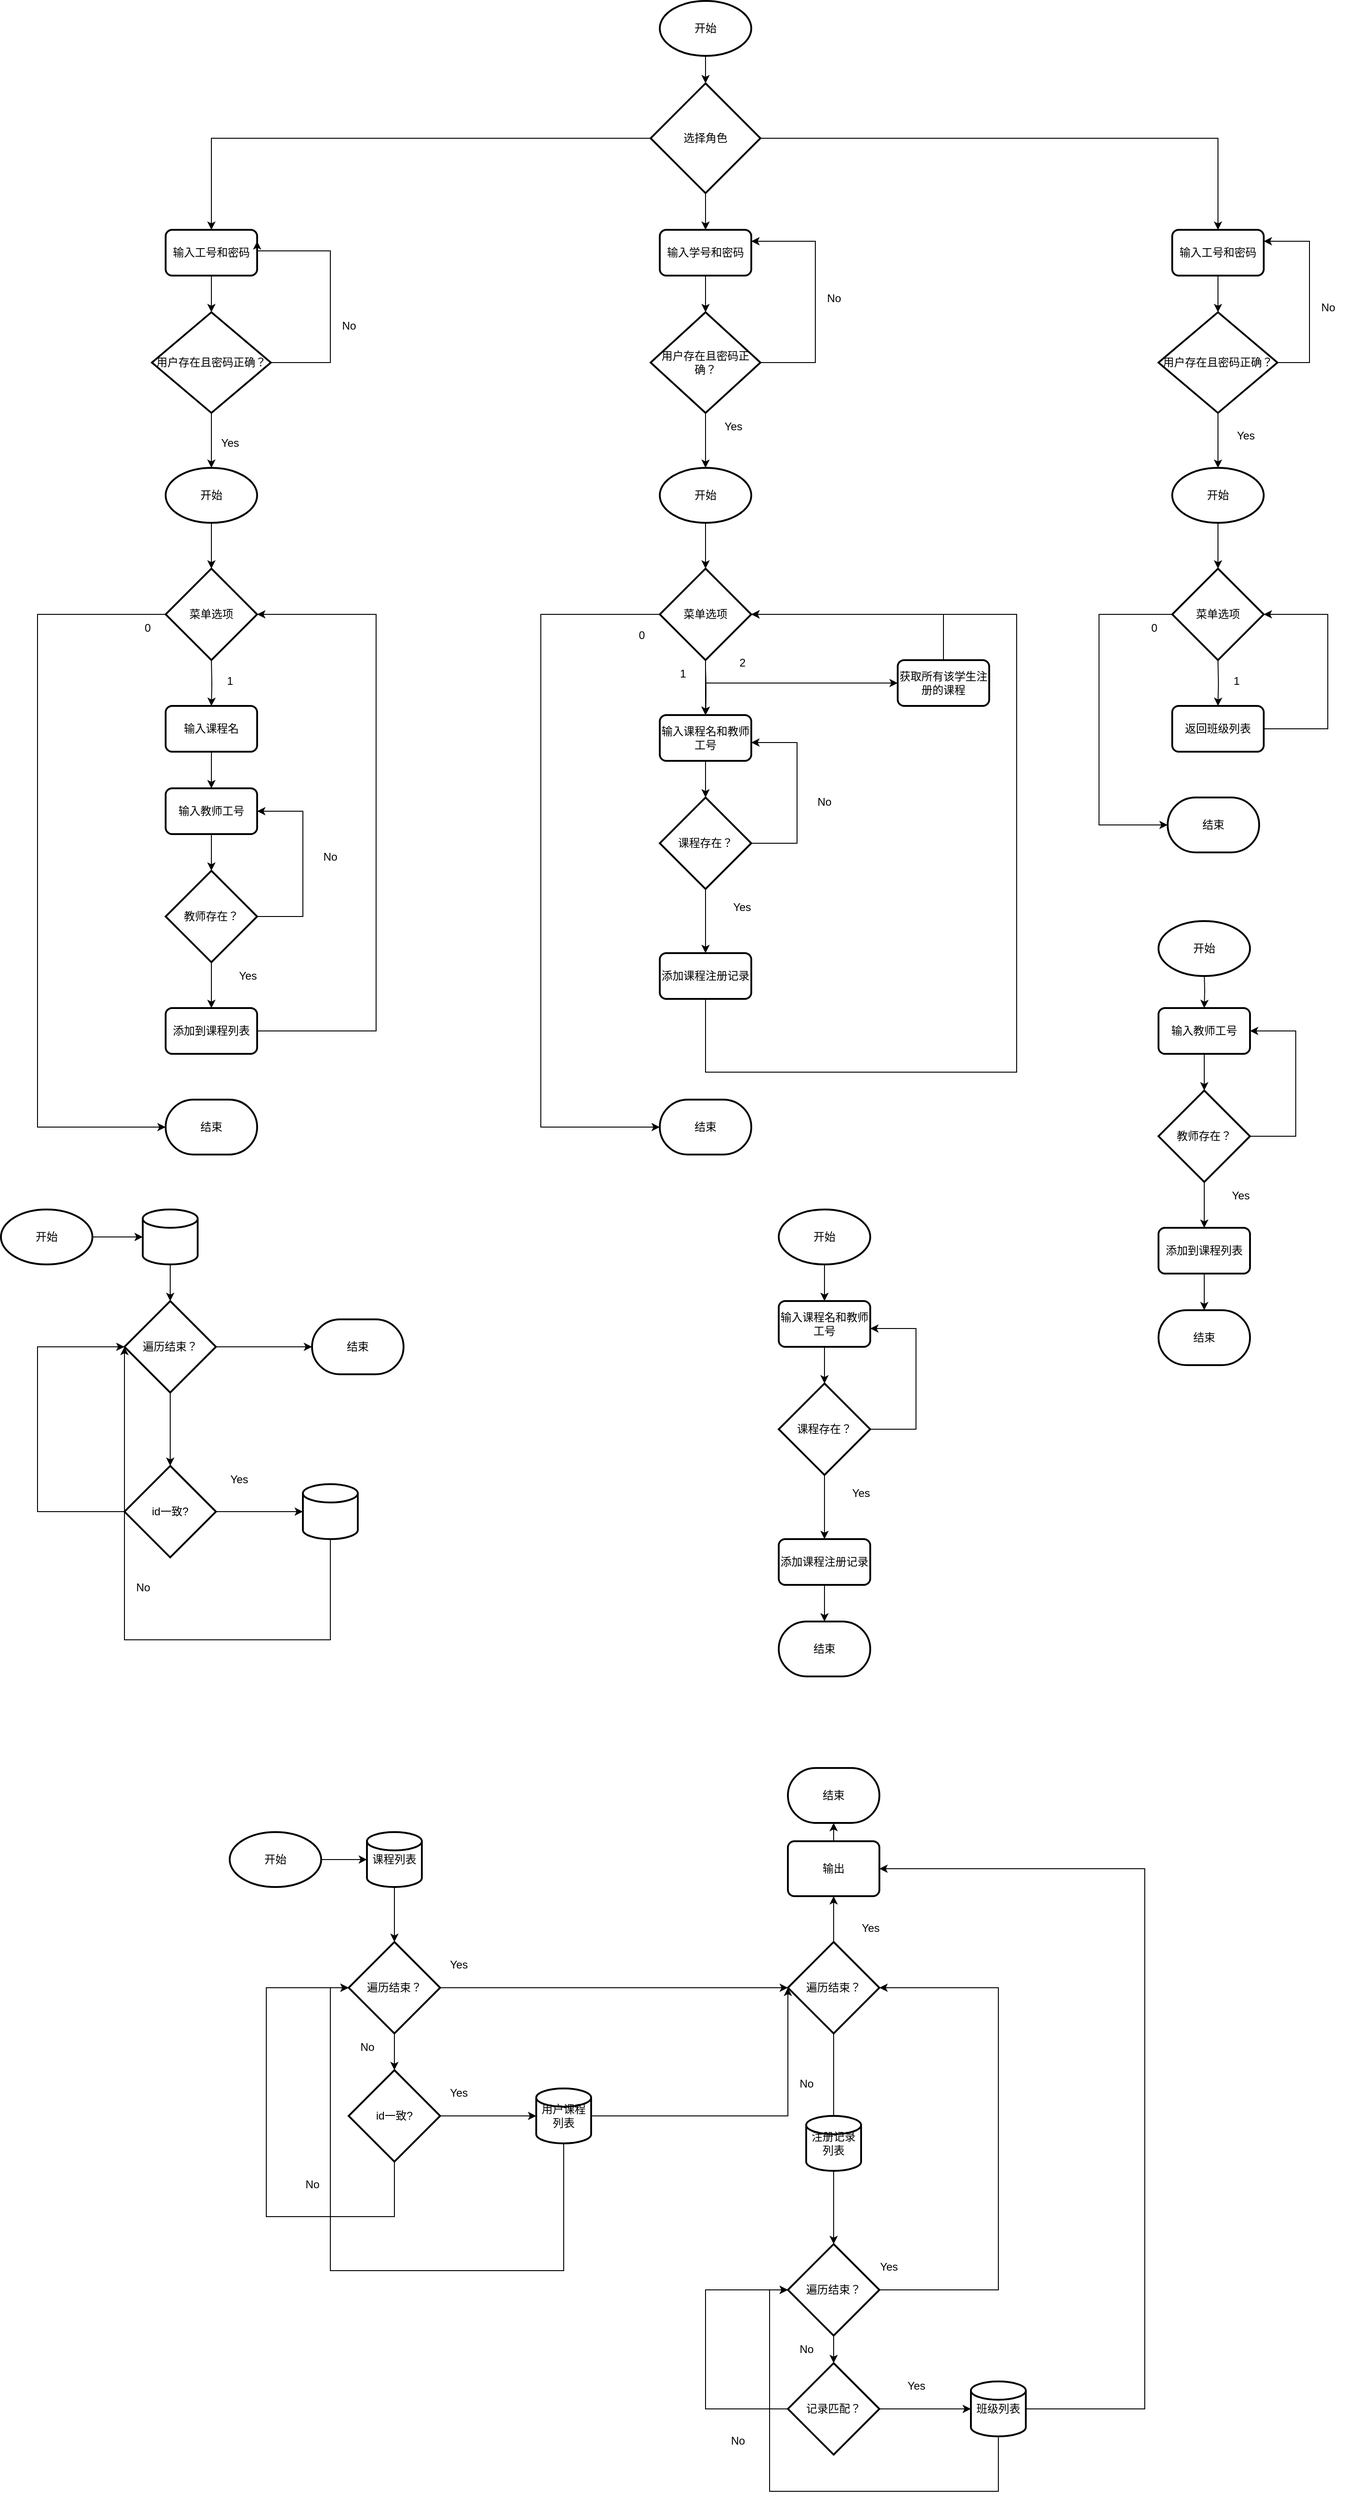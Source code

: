 <mxfile version="24.7.17">
  <diagram name="第 1 页" id="Gg-AVodTyUfd8uiYMPnj">
    <mxGraphModel dx="1843" dy="2487" grid="1" gridSize="10" guides="1" tooltips="1" connect="1" arrows="1" fold="1" page="1" pageScale="1" pageWidth="900" pageHeight="1600" math="0" shadow="0">
      <root>
        <mxCell id="0" />
        <mxCell id="1" parent="0" />
        <mxCell id="ctGU4KIR7K0SBVt-7xmt-13" style="edgeStyle=orthogonalEdgeStyle;rounded=0;orthogonalLoop=1;jettySize=auto;html=1;entryX=0.5;entryY=0;entryDx=0;entryDy=0;" edge="1" parent="1" target="ctGU4KIR7K0SBVt-7xmt-12">
          <mxGeometry relative="1" as="geometry">
            <mxPoint x="440" y="420" as="sourcePoint" />
          </mxGeometry>
        </mxCell>
        <mxCell id="ctGU4KIR7K0SBVt-7xmt-5" style="edgeStyle=orthogonalEdgeStyle;rounded=0;orthogonalLoop=1;jettySize=auto;html=1;" edge="1" parent="1" source="ctGU4KIR7K0SBVt-7xmt-2" target="ctGU4KIR7K0SBVt-7xmt-3">
          <mxGeometry relative="1" as="geometry" />
        </mxCell>
        <mxCell id="ctGU4KIR7K0SBVt-7xmt-2" value="输入教师工号" style="rounded=1;whiteSpace=wrap;html=1;absoluteArcSize=1;arcSize=14;strokeWidth=2;" vertex="1" parent="1">
          <mxGeometry x="390" y="560" width="100" height="50" as="geometry" />
        </mxCell>
        <mxCell id="ctGU4KIR7K0SBVt-7xmt-6" style="edgeStyle=orthogonalEdgeStyle;rounded=0;orthogonalLoop=1;jettySize=auto;html=1;entryX=1;entryY=0.5;entryDx=0;entryDy=0;exitX=1;exitY=0.5;exitDx=0;exitDy=0;exitPerimeter=0;" edge="1" parent="1" source="ctGU4KIR7K0SBVt-7xmt-3" target="ctGU4KIR7K0SBVt-7xmt-2">
          <mxGeometry relative="1" as="geometry">
            <Array as="points">
              <mxPoint x="540" y="700" />
              <mxPoint x="540" y="585" />
            </Array>
          </mxGeometry>
        </mxCell>
        <mxCell id="ctGU4KIR7K0SBVt-7xmt-7" style="edgeStyle=orthogonalEdgeStyle;rounded=0;orthogonalLoop=1;jettySize=auto;html=1;entryX=0.5;entryY=0;entryDx=0;entryDy=0;" edge="1" parent="1" source="ctGU4KIR7K0SBVt-7xmt-3" target="ctGU4KIR7K0SBVt-7xmt-8">
          <mxGeometry relative="1" as="geometry">
            <mxPoint x="440" y="830" as="targetPoint" />
          </mxGeometry>
        </mxCell>
        <mxCell id="ctGU4KIR7K0SBVt-7xmt-3" value="教师存在？" style="strokeWidth=2;html=1;shape=mxgraph.flowchart.decision;whiteSpace=wrap;" vertex="1" parent="1">
          <mxGeometry x="390" y="650" width="100" height="100" as="geometry" />
        </mxCell>
        <mxCell id="ctGU4KIR7K0SBVt-7xmt-8" value="添加到课程列表" style="rounded=1;whiteSpace=wrap;html=1;absoluteArcSize=1;arcSize=14;strokeWidth=2;" vertex="1" parent="1">
          <mxGeometry x="390" y="800" width="100" height="50" as="geometry" />
        </mxCell>
        <mxCell id="ctGU4KIR7K0SBVt-7xmt-9" value="结束" style="strokeWidth=2;html=1;shape=mxgraph.flowchart.terminator;whiteSpace=wrap;" vertex="1" parent="1">
          <mxGeometry x="390" y="900" width="100" height="60" as="geometry" />
        </mxCell>
        <mxCell id="ctGU4KIR7K0SBVt-7xmt-11" value="Yes" style="text;html=1;align=center;verticalAlign=middle;whiteSpace=wrap;rounded=0;" vertex="1" parent="1">
          <mxGeometry x="450" y="750" width="60" height="30" as="geometry" />
        </mxCell>
        <mxCell id="ctGU4KIR7K0SBVt-7xmt-14" style="edgeStyle=orthogonalEdgeStyle;rounded=0;orthogonalLoop=1;jettySize=auto;html=1;" edge="1" parent="1" source="ctGU4KIR7K0SBVt-7xmt-12" target="ctGU4KIR7K0SBVt-7xmt-2">
          <mxGeometry relative="1" as="geometry" />
        </mxCell>
        <mxCell id="ctGU4KIR7K0SBVt-7xmt-12" value="输入课程名" style="rounded=1;whiteSpace=wrap;html=1;absoluteArcSize=1;arcSize=14;strokeWidth=2;" vertex="1" parent="1">
          <mxGeometry x="390" y="470" width="100" height="50" as="geometry" />
        </mxCell>
        <mxCell id="ctGU4KIR7K0SBVt-7xmt-15" value="No" style="text;html=1;align=center;verticalAlign=middle;whiteSpace=wrap;rounded=0;" vertex="1" parent="1">
          <mxGeometry x="540" y="620" width="60" height="30" as="geometry" />
        </mxCell>
        <mxCell id="ctGU4KIR7K0SBVt-7xmt-22" style="edgeStyle=orthogonalEdgeStyle;rounded=0;orthogonalLoop=1;jettySize=auto;html=1;" edge="1" parent="1" target="ctGU4KIR7K0SBVt-7xmt-21">
          <mxGeometry relative="1" as="geometry">
            <mxPoint x="980" y="430" as="sourcePoint" />
          </mxGeometry>
        </mxCell>
        <mxCell id="ctGU4KIR7K0SBVt-7xmt-44" value="" style="edgeStyle=orthogonalEdgeStyle;rounded=0;orthogonalLoop=1;jettySize=auto;html=1;" edge="1" parent="1" target="ctGU4KIR7K0SBVt-7xmt-21">
          <mxGeometry relative="1" as="geometry">
            <mxPoint x="980" y="430" as="sourcePoint" />
          </mxGeometry>
        </mxCell>
        <mxCell id="ctGU4KIR7K0SBVt-7xmt-18" value="课程存在？" style="strokeWidth=2;html=1;shape=mxgraph.flowchart.decision;whiteSpace=wrap;" vertex="1" parent="1">
          <mxGeometry x="930" y="570" width="100" height="100" as="geometry" />
        </mxCell>
        <mxCell id="ctGU4KIR7K0SBVt-7xmt-19" value="添加课程注册记录" style="rounded=1;whiteSpace=wrap;html=1;absoluteArcSize=1;arcSize=14;strokeWidth=2;" vertex="1" parent="1">
          <mxGeometry x="930" y="740" width="100" height="50" as="geometry" />
        </mxCell>
        <mxCell id="ctGU4KIR7K0SBVt-7xmt-20" value="结束" style="strokeWidth=2;html=1;shape=mxgraph.flowchart.terminator;whiteSpace=wrap;" vertex="1" parent="1">
          <mxGeometry x="930" y="900" width="100" height="60" as="geometry" />
        </mxCell>
        <mxCell id="ctGU4KIR7K0SBVt-7xmt-25" style="edgeStyle=orthogonalEdgeStyle;rounded=0;orthogonalLoop=1;jettySize=auto;html=1;" edge="1" parent="1" source="ctGU4KIR7K0SBVt-7xmt-21" target="ctGU4KIR7K0SBVt-7xmt-18">
          <mxGeometry relative="1" as="geometry" />
        </mxCell>
        <mxCell id="ctGU4KIR7K0SBVt-7xmt-21" value="输入课程名和教师工号" style="rounded=1;whiteSpace=wrap;html=1;absoluteArcSize=1;arcSize=14;strokeWidth=2;" vertex="1" parent="1">
          <mxGeometry x="930" y="480" width="100" height="50" as="geometry" />
        </mxCell>
        <mxCell id="ctGU4KIR7K0SBVt-7xmt-26" style="edgeStyle=orthogonalEdgeStyle;rounded=0;orthogonalLoop=1;jettySize=auto;html=1;entryX=1;entryY=0.5;entryDx=0;entryDy=0;exitX=1;exitY=0.5;exitDx=0;exitDy=0;exitPerimeter=0;" edge="1" parent="1" source="ctGU4KIR7K0SBVt-7xmt-18">
          <mxGeometry relative="1" as="geometry">
            <mxPoint x="1030" y="625" as="sourcePoint" />
            <mxPoint x="1030" y="510" as="targetPoint" />
            <Array as="points">
              <mxPoint x="1080" y="620" />
              <mxPoint x="1080" y="510" />
            </Array>
          </mxGeometry>
        </mxCell>
        <mxCell id="ctGU4KIR7K0SBVt-7xmt-27" style="edgeStyle=orthogonalEdgeStyle;rounded=0;orthogonalLoop=1;jettySize=auto;html=1;entryX=0.5;entryY=0;entryDx=0;entryDy=0;exitX=0.5;exitY=1;exitDx=0;exitDy=0;exitPerimeter=0;" edge="1" parent="1" source="ctGU4KIR7K0SBVt-7xmt-18" target="ctGU4KIR7K0SBVt-7xmt-19">
          <mxGeometry relative="1" as="geometry">
            <mxPoint x="980" y="725" as="targetPoint" />
            <mxPoint x="980" y="675" as="sourcePoint" />
          </mxGeometry>
        </mxCell>
        <mxCell id="ctGU4KIR7K0SBVt-7xmt-28" value="Yes" style="text;html=1;align=center;verticalAlign=middle;whiteSpace=wrap;rounded=0;" vertex="1" parent="1">
          <mxGeometry x="990" y="675" width="60" height="30" as="geometry" />
        </mxCell>
        <mxCell id="ctGU4KIR7K0SBVt-7xmt-29" value="No" style="text;html=1;align=center;verticalAlign=middle;whiteSpace=wrap;rounded=0;" vertex="1" parent="1">
          <mxGeometry x="1080" y="560" width="60" height="30" as="geometry" />
        </mxCell>
        <mxCell id="ctGU4KIR7K0SBVt-7xmt-35" style="edgeStyle=orthogonalEdgeStyle;rounded=0;orthogonalLoop=1;jettySize=auto;html=1;" edge="1" parent="1" source="ctGU4KIR7K0SBVt-7xmt-33" target="ctGU4KIR7K0SBVt-7xmt-34">
          <mxGeometry relative="1" as="geometry" />
        </mxCell>
        <mxCell id="ctGU4KIR7K0SBVt-7xmt-33" value="开始" style="strokeWidth=2;html=1;shape=mxgraph.flowchart.start_1;whiteSpace=wrap;" vertex="1" parent="1">
          <mxGeometry x="390" y="210" width="100" height="60" as="geometry" />
        </mxCell>
        <mxCell id="ctGU4KIR7K0SBVt-7xmt-37" style="edgeStyle=orthogonalEdgeStyle;rounded=0;orthogonalLoop=1;jettySize=auto;html=1;" edge="1" parent="1" source="ctGU4KIR7K0SBVt-7xmt-34" target="ctGU4KIR7K0SBVt-7xmt-9">
          <mxGeometry relative="1" as="geometry">
            <Array as="points">
              <mxPoint x="250" y="370" />
              <mxPoint x="250" y="930" />
            </Array>
          </mxGeometry>
        </mxCell>
        <mxCell id="ctGU4KIR7K0SBVt-7xmt-34" value="菜单选项" style="strokeWidth=2;html=1;shape=mxgraph.flowchart.decision;whiteSpace=wrap;" vertex="1" parent="1">
          <mxGeometry x="390" y="320" width="100" height="100" as="geometry" />
        </mxCell>
        <mxCell id="ctGU4KIR7K0SBVt-7xmt-36" value="1" style="text;html=1;align=center;verticalAlign=middle;resizable=0;points=[];autosize=1;strokeColor=none;fillColor=none;" vertex="1" parent="1">
          <mxGeometry x="445" y="428" width="30" height="30" as="geometry" />
        </mxCell>
        <mxCell id="ctGU4KIR7K0SBVt-7xmt-38" style="edgeStyle=orthogonalEdgeStyle;rounded=0;orthogonalLoop=1;jettySize=auto;html=1;" edge="1" parent="1" source="ctGU4KIR7K0SBVt-7xmt-8">
          <mxGeometry relative="1" as="geometry">
            <mxPoint x="490" y="370" as="targetPoint" />
            <Array as="points">
              <mxPoint x="620" y="825" />
              <mxPoint x="620" y="370" />
            </Array>
          </mxGeometry>
        </mxCell>
        <mxCell id="ctGU4KIR7K0SBVt-7xmt-39" value="0" style="text;html=1;align=center;verticalAlign=middle;resizable=0;points=[];autosize=1;strokeColor=none;fillColor=none;" vertex="1" parent="1">
          <mxGeometry x="355" y="370" width="30" height="30" as="geometry" />
        </mxCell>
        <mxCell id="ctGU4KIR7K0SBVt-7xmt-42" value="开始" style="strokeWidth=2;html=1;shape=mxgraph.flowchart.start_1;whiteSpace=wrap;" vertex="1" parent="1">
          <mxGeometry x="930" y="210" width="100" height="60" as="geometry" />
        </mxCell>
        <mxCell id="ctGU4KIR7K0SBVt-7xmt-45" value="" style="edgeStyle=orthogonalEdgeStyle;rounded=0;orthogonalLoop=1;jettySize=auto;html=1;" edge="1" parent="1" source="ctGU4KIR7K0SBVt-7xmt-43" target="ctGU4KIR7K0SBVt-7xmt-21">
          <mxGeometry relative="1" as="geometry" />
        </mxCell>
        <mxCell id="ctGU4KIR7K0SBVt-7xmt-52" style="edgeStyle=orthogonalEdgeStyle;rounded=0;orthogonalLoop=1;jettySize=auto;html=1;entryX=0;entryY=0.5;entryDx=0;entryDy=0;exitX=0.5;exitY=1;exitDx=0;exitDy=0;exitPerimeter=0;" edge="1" parent="1" source="ctGU4KIR7K0SBVt-7xmt-43" target="ctGU4KIR7K0SBVt-7xmt-55">
          <mxGeometry relative="1" as="geometry">
            <mxPoint x="1200.0" y="480" as="targetPoint" />
            <Array as="points">
              <mxPoint x="980" y="445" />
            </Array>
          </mxGeometry>
        </mxCell>
        <mxCell id="ctGU4KIR7K0SBVt-7xmt-43" value="菜单选项" style="strokeWidth=2;html=1;shape=mxgraph.flowchart.decision;whiteSpace=wrap;" vertex="1" parent="1">
          <mxGeometry x="930" y="320" width="100" height="100" as="geometry" />
        </mxCell>
        <mxCell id="ctGU4KIR7K0SBVt-7xmt-46" style="edgeStyle=orthogonalEdgeStyle;rounded=0;orthogonalLoop=1;jettySize=auto;html=1;entryX=0.5;entryY=0;entryDx=0;entryDy=0;entryPerimeter=0;" edge="1" parent="1" source="ctGU4KIR7K0SBVt-7xmt-42" target="ctGU4KIR7K0SBVt-7xmt-43">
          <mxGeometry relative="1" as="geometry" />
        </mxCell>
        <mxCell id="ctGU4KIR7K0SBVt-7xmt-47" style="edgeStyle=orthogonalEdgeStyle;rounded=0;orthogonalLoop=1;jettySize=auto;html=1;entryX=0;entryY=0.5;entryDx=0;entryDy=0;entryPerimeter=0;" edge="1" parent="1" source="ctGU4KIR7K0SBVt-7xmt-43" target="ctGU4KIR7K0SBVt-7xmt-20">
          <mxGeometry relative="1" as="geometry">
            <Array as="points">
              <mxPoint x="800" y="370" />
              <mxPoint x="800" y="930" />
            </Array>
          </mxGeometry>
        </mxCell>
        <mxCell id="ctGU4KIR7K0SBVt-7xmt-48" value="1" style="text;html=1;align=center;verticalAlign=middle;resizable=0;points=[];autosize=1;strokeColor=none;fillColor=none;" vertex="1" parent="1">
          <mxGeometry x="940" y="420" width="30" height="30" as="geometry" />
        </mxCell>
        <mxCell id="ctGU4KIR7K0SBVt-7xmt-49" value="0" style="text;html=1;align=center;verticalAlign=middle;resizable=0;points=[];autosize=1;strokeColor=none;fillColor=none;" vertex="1" parent="1">
          <mxGeometry x="895" y="378" width="30" height="30" as="geometry" />
        </mxCell>
        <mxCell id="ctGU4KIR7K0SBVt-7xmt-50" style="edgeStyle=orthogonalEdgeStyle;rounded=0;orthogonalLoop=1;jettySize=auto;html=1;entryX=1;entryY=0.5;entryDx=0;entryDy=0;entryPerimeter=0;" edge="1" parent="1" source="ctGU4KIR7K0SBVt-7xmt-19" target="ctGU4KIR7K0SBVt-7xmt-43">
          <mxGeometry relative="1" as="geometry">
            <Array as="points">
              <mxPoint x="980" y="870" />
              <mxPoint x="1320" y="870" />
              <mxPoint x="1320" y="370" />
            </Array>
          </mxGeometry>
        </mxCell>
        <mxCell id="ctGU4KIR7K0SBVt-7xmt-55" value="获取所有该学生注册的课程" style="rounded=1;whiteSpace=wrap;html=1;absoluteArcSize=1;arcSize=14;strokeWidth=2;" vertex="1" parent="1">
          <mxGeometry x="1190" y="420" width="100" height="50" as="geometry" />
        </mxCell>
        <mxCell id="ctGU4KIR7K0SBVt-7xmt-56" style="edgeStyle=orthogonalEdgeStyle;rounded=0;orthogonalLoop=1;jettySize=auto;html=1;entryX=1;entryY=0.5;entryDx=0;entryDy=0;entryPerimeter=0;" edge="1" parent="1" source="ctGU4KIR7K0SBVt-7xmt-55" target="ctGU4KIR7K0SBVt-7xmt-43">
          <mxGeometry relative="1" as="geometry">
            <Array as="points">
              <mxPoint x="1240" y="370" />
            </Array>
          </mxGeometry>
        </mxCell>
        <mxCell id="ctGU4KIR7K0SBVt-7xmt-57" value="2" style="text;html=1;align=center;verticalAlign=middle;resizable=0;points=[];autosize=1;strokeColor=none;fillColor=none;" vertex="1" parent="1">
          <mxGeometry x="1005" y="408" width="30" height="30" as="geometry" />
        </mxCell>
        <mxCell id="ctGU4KIR7K0SBVt-7xmt-58" style="edgeStyle=orthogonalEdgeStyle;rounded=0;orthogonalLoop=1;jettySize=auto;html=1;entryX=0.5;entryY=0;entryDx=0;entryDy=0;" edge="1" parent="1" target="ctGU4KIR7K0SBVt-7xmt-68">
          <mxGeometry relative="1" as="geometry">
            <mxPoint x="1540" y="420" as="sourcePoint" />
          </mxGeometry>
        </mxCell>
        <mxCell id="ctGU4KIR7K0SBVt-7xmt-65" value="结束" style="strokeWidth=2;html=1;shape=mxgraph.flowchart.terminator;whiteSpace=wrap;" vertex="1" parent="1">
          <mxGeometry x="1485" y="570" width="100" height="60" as="geometry" />
        </mxCell>
        <mxCell id="ctGU4KIR7K0SBVt-7xmt-68" value="返回班级列表" style="rounded=1;whiteSpace=wrap;html=1;absoluteArcSize=1;arcSize=14;strokeWidth=2;" vertex="1" parent="1">
          <mxGeometry x="1490" y="470" width="100" height="50" as="geometry" />
        </mxCell>
        <mxCell id="ctGU4KIR7K0SBVt-7xmt-70" style="edgeStyle=orthogonalEdgeStyle;rounded=0;orthogonalLoop=1;jettySize=auto;html=1;" edge="1" parent="1" source="ctGU4KIR7K0SBVt-7xmt-71" target="ctGU4KIR7K0SBVt-7xmt-73">
          <mxGeometry relative="1" as="geometry" />
        </mxCell>
        <mxCell id="ctGU4KIR7K0SBVt-7xmt-71" value="开始" style="strokeWidth=2;html=1;shape=mxgraph.flowchart.start_1;whiteSpace=wrap;" vertex="1" parent="1">
          <mxGeometry x="1490" y="210" width="100" height="60" as="geometry" />
        </mxCell>
        <mxCell id="ctGU4KIR7K0SBVt-7xmt-72" style="edgeStyle=orthogonalEdgeStyle;rounded=0;orthogonalLoop=1;jettySize=auto;html=1;" edge="1" parent="1" source="ctGU4KIR7K0SBVt-7xmt-73" target="ctGU4KIR7K0SBVt-7xmt-65">
          <mxGeometry relative="1" as="geometry">
            <Array as="points">
              <mxPoint x="1410" y="370" />
              <mxPoint x="1410" y="600" />
            </Array>
          </mxGeometry>
        </mxCell>
        <mxCell id="ctGU4KIR7K0SBVt-7xmt-73" value="菜单选项" style="strokeWidth=2;html=1;shape=mxgraph.flowchart.decision;whiteSpace=wrap;" vertex="1" parent="1">
          <mxGeometry x="1490" y="320" width="100" height="100" as="geometry" />
        </mxCell>
        <mxCell id="ctGU4KIR7K0SBVt-7xmt-74" value="1" style="text;html=1;align=center;verticalAlign=middle;resizable=0;points=[];autosize=1;strokeColor=none;fillColor=none;" vertex="1" parent="1">
          <mxGeometry x="1545" y="428" width="30" height="30" as="geometry" />
        </mxCell>
        <mxCell id="ctGU4KIR7K0SBVt-7xmt-76" value="0" style="text;html=1;align=center;verticalAlign=middle;resizable=0;points=[];autosize=1;strokeColor=none;fillColor=none;" vertex="1" parent="1">
          <mxGeometry x="1455" y="370" width="30" height="30" as="geometry" />
        </mxCell>
        <mxCell id="ctGU4KIR7K0SBVt-7xmt-77" style="edgeStyle=orthogonalEdgeStyle;rounded=0;orthogonalLoop=1;jettySize=auto;html=1;entryX=1;entryY=0.5;entryDx=0;entryDy=0;entryPerimeter=0;" edge="1" parent="1" source="ctGU4KIR7K0SBVt-7xmt-68" target="ctGU4KIR7K0SBVt-7xmt-73">
          <mxGeometry relative="1" as="geometry">
            <Array as="points">
              <mxPoint x="1660" y="495" />
              <mxPoint x="1660" y="370" />
            </Array>
          </mxGeometry>
        </mxCell>
        <mxCell id="ctGU4KIR7K0SBVt-7xmt-78" value="开始" style="strokeWidth=2;html=1;shape=mxgraph.flowchart.start_1;whiteSpace=wrap;" vertex="1" parent="1">
          <mxGeometry x="930" y="-300" width="100" height="60" as="geometry" />
        </mxCell>
        <mxCell id="ctGU4KIR7K0SBVt-7xmt-79" value="输入&lt;span style=&quot;color: rgba(0, 0, 0, 0); font-family: monospace; font-size: 0px; text-align: start; text-wrap: nowrap;&quot;&gt;%3CmxGraphModel%3E%3Croot%3E%3CmxCell%20id%3D%220%22%2F%3E%3CmxCell%20id%3D%221%22%20parent%3D%220%22%2F%3E%3CmxCell%20id%3D%222%22%20value%3D%22%E7%94%A8%E6%88%B7%E5%AD%98%E5%9C%A8%E4%B8%94%E5%AF%86%E7%A0%81%E6%AD%A3%E7%A1%AE%EF%BC%9F%22%20style%3D%22strokeWidth%3D2%3Bhtml%3D1%3Bshape%3Dmxgraph.flowchart.decision%3BwhiteSpace%3Dwrap%3B%22%20vertex%3D%221%22%20parent%3D%221%22%3E%3CmxGeometry%20x%3D%22690%22%20y%3D%2240%22%20width%3D%22120%22%20height%3D%22130%22%20as%3D%22geometry%22%2F%3E%3C%2FmxCell%3E%3C%2Froot%3E%3C%2FmxGraphModel%3E&lt;/span&gt;工号和密码" style="rounded=1;whiteSpace=wrap;html=1;absoluteArcSize=1;arcSize=14;strokeWidth=2;" vertex="1" parent="1">
          <mxGeometry x="390" y="-50" width="100" height="50" as="geometry" />
        </mxCell>
        <mxCell id="ctGU4KIR7K0SBVt-7xmt-85" style="edgeStyle=orthogonalEdgeStyle;rounded=0;orthogonalLoop=1;jettySize=auto;html=1;entryX=0.5;entryY=0;entryDx=0;entryDy=0;" edge="1" parent="1" source="ctGU4KIR7K0SBVt-7xmt-82" target="ctGU4KIR7K0SBVt-7xmt-79">
          <mxGeometry relative="1" as="geometry">
            <mxPoint x="430" y="-40" as="targetPoint" />
          </mxGeometry>
        </mxCell>
        <mxCell id="ctGU4KIR7K0SBVt-7xmt-94" style="edgeStyle=orthogonalEdgeStyle;rounded=0;orthogonalLoop=1;jettySize=auto;html=1;entryX=0.5;entryY=0;entryDx=0;entryDy=0;" edge="1" parent="1" source="ctGU4KIR7K0SBVt-7xmt-82" target="ctGU4KIR7K0SBVt-7xmt-86">
          <mxGeometry relative="1" as="geometry" />
        </mxCell>
        <mxCell id="ctGU4KIR7K0SBVt-7xmt-95" style="edgeStyle=orthogonalEdgeStyle;rounded=0;orthogonalLoop=1;jettySize=auto;html=1;entryX=0.5;entryY=0;entryDx=0;entryDy=0;" edge="1" parent="1" source="ctGU4KIR7K0SBVt-7xmt-82" target="ctGU4KIR7K0SBVt-7xmt-87">
          <mxGeometry relative="1" as="geometry" />
        </mxCell>
        <mxCell id="ctGU4KIR7K0SBVt-7xmt-82" value="选择角色" style="strokeWidth=2;html=1;shape=mxgraph.flowchart.decision;whiteSpace=wrap;" vertex="1" parent="1">
          <mxGeometry x="920" y="-210" width="120" height="120" as="geometry" />
        </mxCell>
        <mxCell id="ctGU4KIR7K0SBVt-7xmt-84" style="edgeStyle=orthogonalEdgeStyle;rounded=0;orthogonalLoop=1;jettySize=auto;html=1;entryX=0.5;entryY=0;entryDx=0;entryDy=0;entryPerimeter=0;" edge="1" parent="1" source="ctGU4KIR7K0SBVt-7xmt-78" target="ctGU4KIR7K0SBVt-7xmt-82">
          <mxGeometry relative="1" as="geometry" />
        </mxCell>
        <mxCell id="ctGU4KIR7K0SBVt-7xmt-103" style="edgeStyle=orthogonalEdgeStyle;rounded=0;orthogonalLoop=1;jettySize=auto;html=1;" edge="1" parent="1" source="ctGU4KIR7K0SBVt-7xmt-86" target="ctGU4KIR7K0SBVt-7xmt-88">
          <mxGeometry relative="1" as="geometry" />
        </mxCell>
        <mxCell id="ctGU4KIR7K0SBVt-7xmt-86" value="&lt;div style=&quot;text-align: start;&quot;&gt;&lt;span style=&quot;background-color: initial;&quot;&gt;输入学号&lt;/span&gt;&lt;span style=&quot;background-color: initial; text-align: center;&quot;&gt;和密码&lt;/span&gt;&lt;/div&gt;" style="rounded=1;whiteSpace=wrap;html=1;absoluteArcSize=1;arcSize=14;strokeWidth=2;" vertex="1" parent="1">
          <mxGeometry x="930" y="-50" width="100" height="50" as="geometry" />
        </mxCell>
        <mxCell id="ctGU4KIR7K0SBVt-7xmt-108" value="" style="edgeStyle=orthogonalEdgeStyle;rounded=0;orthogonalLoop=1;jettySize=auto;html=1;" edge="1" parent="1" source="ctGU4KIR7K0SBVt-7xmt-87" target="ctGU4KIR7K0SBVt-7xmt-91">
          <mxGeometry relative="1" as="geometry" />
        </mxCell>
        <mxCell id="ctGU4KIR7K0SBVt-7xmt-87" value="输入&lt;span style=&quot;color: rgba(0, 0, 0, 0); font-family: monospace; font-size: 0px; text-align: start; text-wrap: nowrap;&quot;&gt;%3CmxGraphModel%3E%3Croot%3E%3CmxCell%20id%3D%220%22%2F%3E%3CmxCell%20id%3D%221%22%20parent%3D%220%22%2F%3E%3CmxCell%20id%3D%222%22%20value%3D%22%E7%94%A8%E6%88%B7%E5%AD%98%E5%9C%A8%E4%B8%94%E5%AF%86%E7%A0%81%E6%AD%A3%E7%A1%AE%EF%BC%9F%22%20style%3D%22strokeWidth%3D2%3Bhtml%3D1%3Bshape%3Dmxgraph.flowchart.decision%3BwhiteSpace%3Dwrap%3B%22%20vertex%3D%221%22%20parent%3D%221%22%3E%3CmxGeometry%20x%3D%22690%22%20y%3D%2240%22%20width%3D%22120%22%20height%3D%22130%22%20as%3D%22geometry%22%2F%3E%3C%2FmxCell%3E%3C%2Froot%3E%3C%2FmxGraphModel%3E&lt;/span&gt;工号和密码" style="rounded=1;whiteSpace=wrap;html=1;absoluteArcSize=1;arcSize=14;strokeWidth=2;" vertex="1" parent="1">
          <mxGeometry x="1490" y="-50" width="100" height="50" as="geometry" />
        </mxCell>
        <mxCell id="ctGU4KIR7K0SBVt-7xmt-96" style="edgeStyle=orthogonalEdgeStyle;rounded=0;orthogonalLoop=1;jettySize=auto;html=1;entryX=1;entryY=0.25;entryDx=0;entryDy=0;" edge="1" parent="1" source="ctGU4KIR7K0SBVt-7xmt-88" target="ctGU4KIR7K0SBVt-7xmt-86">
          <mxGeometry relative="1" as="geometry">
            <Array as="points">
              <mxPoint x="1100" y="95" />
              <mxPoint x="1100" y="-37" />
            </Array>
          </mxGeometry>
        </mxCell>
        <mxCell id="ctGU4KIR7K0SBVt-7xmt-88" value="用户存在且密码正确？" style="strokeWidth=2;html=1;shape=mxgraph.flowchart.decision;whiteSpace=wrap;" vertex="1" parent="1">
          <mxGeometry x="920" y="40" width="120" height="110" as="geometry" />
        </mxCell>
        <mxCell id="ctGU4KIR7K0SBVt-7xmt-97" style="edgeStyle=orthogonalEdgeStyle;rounded=0;orthogonalLoop=1;jettySize=auto;html=1;entryX=1;entryY=0.25;entryDx=0;entryDy=0;exitX=1;exitY=0.5;exitDx=0;exitDy=0;exitPerimeter=0;" edge="1" parent="1" source="ctGU4KIR7K0SBVt-7xmt-90" target="ctGU4KIR7K0SBVt-7xmt-79">
          <mxGeometry relative="1" as="geometry">
            <Array as="points">
              <mxPoint x="570" y="95" />
              <mxPoint x="570" y="-27" />
            </Array>
          </mxGeometry>
        </mxCell>
        <mxCell id="ctGU4KIR7K0SBVt-7xmt-99" value="" style="edgeStyle=orthogonalEdgeStyle;rounded=0;orthogonalLoop=1;jettySize=auto;html=1;" edge="1" parent="1" source="ctGU4KIR7K0SBVt-7xmt-90" target="ctGU4KIR7K0SBVt-7xmt-33">
          <mxGeometry relative="1" as="geometry" />
        </mxCell>
        <mxCell id="ctGU4KIR7K0SBVt-7xmt-90" value="用户存在且密码正确？" style="strokeWidth=2;html=1;shape=mxgraph.flowchart.decision;whiteSpace=wrap;" vertex="1" parent="1">
          <mxGeometry x="375" y="40" width="130" height="110" as="geometry" />
        </mxCell>
        <mxCell id="ctGU4KIR7K0SBVt-7xmt-93" style="edgeStyle=orthogonalEdgeStyle;rounded=0;orthogonalLoop=1;jettySize=auto;html=1;entryX=1;entryY=0.25;entryDx=0;entryDy=0;exitX=1;exitY=0.5;exitDx=0;exitDy=0;exitPerimeter=0;" edge="1" parent="1" source="ctGU4KIR7K0SBVt-7xmt-91" target="ctGU4KIR7K0SBVt-7xmt-87">
          <mxGeometry relative="1" as="geometry">
            <Array as="points">
              <mxPoint x="1640" y="95" />
              <mxPoint x="1640" y="-37" />
            </Array>
          </mxGeometry>
        </mxCell>
        <mxCell id="ctGU4KIR7K0SBVt-7xmt-109" value="" style="edgeStyle=orthogonalEdgeStyle;rounded=0;orthogonalLoop=1;jettySize=auto;html=1;" edge="1" parent="1" source="ctGU4KIR7K0SBVt-7xmt-91" target="ctGU4KIR7K0SBVt-7xmt-71">
          <mxGeometry relative="1" as="geometry" />
        </mxCell>
        <mxCell id="ctGU4KIR7K0SBVt-7xmt-91" value="用户存在且密码正确？" style="strokeWidth=2;html=1;shape=mxgraph.flowchart.decision;whiteSpace=wrap;" vertex="1" parent="1">
          <mxGeometry x="1475" y="40" width="130" height="110" as="geometry" />
        </mxCell>
        <mxCell id="ctGU4KIR7K0SBVt-7xmt-98" style="edgeStyle=orthogonalEdgeStyle;rounded=0;orthogonalLoop=1;jettySize=auto;html=1;entryX=0.5;entryY=0;entryDx=0;entryDy=0;entryPerimeter=0;" edge="1" parent="1" source="ctGU4KIR7K0SBVt-7xmt-79" target="ctGU4KIR7K0SBVt-7xmt-90">
          <mxGeometry relative="1" as="geometry" />
        </mxCell>
        <mxCell id="ctGU4KIR7K0SBVt-7xmt-100" value="Yes" style="text;html=1;align=center;verticalAlign=middle;resizable=0;points=[];autosize=1;strokeColor=none;fillColor=none;" vertex="1" parent="1">
          <mxGeometry x="440" y="168" width="40" height="30" as="geometry" />
        </mxCell>
        <mxCell id="ctGU4KIR7K0SBVt-7xmt-101" value="No" style="text;html=1;align=center;verticalAlign=middle;resizable=0;points=[];autosize=1;strokeColor=none;fillColor=none;" vertex="1" parent="1">
          <mxGeometry x="570" y="40" width="40" height="30" as="geometry" />
        </mxCell>
        <mxCell id="ctGU4KIR7K0SBVt-7xmt-102" value="Yes" style="text;html=1;align=center;verticalAlign=middle;resizable=0;points=[];autosize=1;strokeColor=none;fillColor=none;" vertex="1" parent="1">
          <mxGeometry x="990" y="150" width="40" height="30" as="geometry" />
        </mxCell>
        <mxCell id="ctGU4KIR7K0SBVt-7xmt-104" style="edgeStyle=orthogonalEdgeStyle;rounded=0;orthogonalLoop=1;jettySize=auto;html=1;entryX=0.5;entryY=0;entryDx=0;entryDy=0;entryPerimeter=0;" edge="1" parent="1" source="ctGU4KIR7K0SBVt-7xmt-88" target="ctGU4KIR7K0SBVt-7xmt-42">
          <mxGeometry relative="1" as="geometry" />
        </mxCell>
        <mxCell id="ctGU4KIR7K0SBVt-7xmt-105" value="No" style="text;html=1;align=center;verticalAlign=middle;resizable=0;points=[];autosize=1;strokeColor=none;fillColor=none;" vertex="1" parent="1">
          <mxGeometry x="1100" y="10" width="40" height="30" as="geometry" />
        </mxCell>
        <mxCell id="ctGU4KIR7K0SBVt-7xmt-106" value="Yes" style="text;html=1;align=center;verticalAlign=middle;resizable=0;points=[];autosize=1;strokeColor=none;fillColor=none;" vertex="1" parent="1">
          <mxGeometry x="1550" y="160" width="40" height="30" as="geometry" />
        </mxCell>
        <mxCell id="ctGU4KIR7K0SBVt-7xmt-107" value="No" style="text;html=1;align=center;verticalAlign=middle;resizable=0;points=[];autosize=1;strokeColor=none;fillColor=none;" vertex="1" parent="1">
          <mxGeometry x="1640" y="20" width="40" height="30" as="geometry" />
        </mxCell>
        <mxCell id="ctGU4KIR7K0SBVt-7xmt-117" style="edgeStyle=orthogonalEdgeStyle;rounded=0;orthogonalLoop=1;jettySize=auto;html=1;" edge="1" parent="1" source="ctGU4KIR7K0SBVt-7xmt-118" target="ctGU4KIR7K0SBVt-7xmt-121">
          <mxGeometry relative="1" as="geometry" />
        </mxCell>
        <mxCell id="ctGU4KIR7K0SBVt-7xmt-118" value="输入教师工号" style="rounded=1;whiteSpace=wrap;html=1;absoluteArcSize=1;arcSize=14;strokeWidth=2;" vertex="1" parent="1">
          <mxGeometry x="1475" y="800" width="100" height="50" as="geometry" />
        </mxCell>
        <mxCell id="ctGU4KIR7K0SBVt-7xmt-119" style="edgeStyle=orthogonalEdgeStyle;rounded=0;orthogonalLoop=1;jettySize=auto;html=1;entryX=1;entryY=0.5;entryDx=0;entryDy=0;exitX=1;exitY=0.5;exitDx=0;exitDy=0;exitPerimeter=0;" edge="1" parent="1" source="ctGU4KIR7K0SBVt-7xmt-121" target="ctGU4KIR7K0SBVt-7xmt-118">
          <mxGeometry relative="1" as="geometry">
            <Array as="points">
              <mxPoint x="1625" y="940" />
              <mxPoint x="1625" y="825" />
            </Array>
          </mxGeometry>
        </mxCell>
        <mxCell id="ctGU4KIR7K0SBVt-7xmt-120" style="edgeStyle=orthogonalEdgeStyle;rounded=0;orthogonalLoop=1;jettySize=auto;html=1;entryX=0.5;entryY=0;entryDx=0;entryDy=0;" edge="1" parent="1" source="ctGU4KIR7K0SBVt-7xmt-121" target="ctGU4KIR7K0SBVt-7xmt-122">
          <mxGeometry relative="1" as="geometry">
            <mxPoint x="1525" y="1070" as="targetPoint" />
          </mxGeometry>
        </mxCell>
        <mxCell id="ctGU4KIR7K0SBVt-7xmt-121" value="教师存在？" style="strokeWidth=2;html=1;shape=mxgraph.flowchart.decision;whiteSpace=wrap;" vertex="1" parent="1">
          <mxGeometry x="1475" y="890" width="100" height="100" as="geometry" />
        </mxCell>
        <mxCell id="ctGU4KIR7K0SBVt-7xmt-122" value="添加到课程列表" style="rounded=1;whiteSpace=wrap;html=1;absoluteArcSize=1;arcSize=14;strokeWidth=2;" vertex="1" parent="1">
          <mxGeometry x="1475" y="1040" width="100" height="50" as="geometry" />
        </mxCell>
        <mxCell id="ctGU4KIR7K0SBVt-7xmt-123" value="Yes" style="text;html=1;align=center;verticalAlign=middle;whiteSpace=wrap;rounded=0;" vertex="1" parent="1">
          <mxGeometry x="1535" y="990" width="60" height="30" as="geometry" />
        </mxCell>
        <mxCell id="ctGU4KIR7K0SBVt-7xmt-124" style="edgeStyle=orthogonalEdgeStyle;rounded=0;orthogonalLoop=1;jettySize=auto;html=1;" edge="1" parent="1" target="ctGU4KIR7K0SBVt-7xmt-118">
          <mxGeometry relative="1" as="geometry">
            <mxPoint x="1525" y="760" as="sourcePoint" />
          </mxGeometry>
        </mxCell>
        <mxCell id="ctGU4KIR7K0SBVt-7xmt-125" value="开始" style="strokeWidth=2;html=1;shape=mxgraph.flowchart.start_1;whiteSpace=wrap;" vertex="1" parent="1">
          <mxGeometry x="1475" y="705" width="100" height="60" as="geometry" />
        </mxCell>
        <mxCell id="ctGU4KIR7K0SBVt-7xmt-126" value="结束" style="strokeWidth=2;html=1;shape=mxgraph.flowchart.terminator;whiteSpace=wrap;" vertex="1" parent="1">
          <mxGeometry x="1475" y="1130" width="100" height="60" as="geometry" />
        </mxCell>
        <mxCell id="ctGU4KIR7K0SBVt-7xmt-127" style="edgeStyle=orthogonalEdgeStyle;rounded=0;orthogonalLoop=1;jettySize=auto;html=1;entryX=0.5;entryY=0;entryDx=0;entryDy=0;entryPerimeter=0;" edge="1" parent="1" source="ctGU4KIR7K0SBVt-7xmt-122" target="ctGU4KIR7K0SBVt-7xmt-126">
          <mxGeometry relative="1" as="geometry" />
        </mxCell>
        <mxCell id="ctGU4KIR7K0SBVt-7xmt-128" value="课程存在？" style="strokeWidth=2;html=1;shape=mxgraph.flowchart.decision;whiteSpace=wrap;" vertex="1" parent="1">
          <mxGeometry x="1060" y="1210" width="100" height="100" as="geometry" />
        </mxCell>
        <mxCell id="ctGU4KIR7K0SBVt-7xmt-138" value="" style="edgeStyle=orthogonalEdgeStyle;rounded=0;orthogonalLoop=1;jettySize=auto;html=1;" edge="1" parent="1" source="ctGU4KIR7K0SBVt-7xmt-129" target="ctGU4KIR7K0SBVt-7xmt-137">
          <mxGeometry relative="1" as="geometry" />
        </mxCell>
        <mxCell id="ctGU4KIR7K0SBVt-7xmt-129" value="添加课程注册记录" style="rounded=1;whiteSpace=wrap;html=1;absoluteArcSize=1;arcSize=14;strokeWidth=2;" vertex="1" parent="1">
          <mxGeometry x="1060" y="1380" width="100" height="50" as="geometry" />
        </mxCell>
        <mxCell id="ctGU4KIR7K0SBVt-7xmt-130" style="edgeStyle=orthogonalEdgeStyle;rounded=0;orthogonalLoop=1;jettySize=auto;html=1;" edge="1" parent="1" source="ctGU4KIR7K0SBVt-7xmt-131" target="ctGU4KIR7K0SBVt-7xmt-128">
          <mxGeometry relative="1" as="geometry" />
        </mxCell>
        <mxCell id="ctGU4KIR7K0SBVt-7xmt-131" value="输入课程名和教师工号" style="rounded=1;whiteSpace=wrap;html=1;absoluteArcSize=1;arcSize=14;strokeWidth=2;" vertex="1" parent="1">
          <mxGeometry x="1060" y="1120" width="100" height="50" as="geometry" />
        </mxCell>
        <mxCell id="ctGU4KIR7K0SBVt-7xmt-132" style="edgeStyle=orthogonalEdgeStyle;rounded=0;orthogonalLoop=1;jettySize=auto;html=1;entryX=1;entryY=0.5;entryDx=0;entryDy=0;exitX=1;exitY=0.5;exitDx=0;exitDy=0;exitPerimeter=0;" edge="1" parent="1" source="ctGU4KIR7K0SBVt-7xmt-128">
          <mxGeometry relative="1" as="geometry">
            <mxPoint x="1160" y="1265" as="sourcePoint" />
            <mxPoint x="1160" y="1150" as="targetPoint" />
            <Array as="points">
              <mxPoint x="1210" y="1260" />
              <mxPoint x="1210" y="1150" />
            </Array>
          </mxGeometry>
        </mxCell>
        <mxCell id="ctGU4KIR7K0SBVt-7xmt-133" style="edgeStyle=orthogonalEdgeStyle;rounded=0;orthogonalLoop=1;jettySize=auto;html=1;entryX=0.5;entryY=0;entryDx=0;entryDy=0;exitX=0.5;exitY=1;exitDx=0;exitDy=0;exitPerimeter=0;" edge="1" parent="1" source="ctGU4KIR7K0SBVt-7xmt-128" target="ctGU4KIR7K0SBVt-7xmt-129">
          <mxGeometry relative="1" as="geometry">
            <mxPoint x="1110" y="1365" as="targetPoint" />
            <mxPoint x="1110" y="1315" as="sourcePoint" />
          </mxGeometry>
        </mxCell>
        <mxCell id="ctGU4KIR7K0SBVt-7xmt-134" value="Yes" style="text;html=1;align=center;verticalAlign=middle;whiteSpace=wrap;rounded=0;" vertex="1" parent="1">
          <mxGeometry x="1120" y="1315" width="60" height="30" as="geometry" />
        </mxCell>
        <mxCell id="ctGU4KIR7K0SBVt-7xmt-136" value="" style="edgeStyle=orthogonalEdgeStyle;rounded=0;orthogonalLoop=1;jettySize=auto;html=1;" edge="1" parent="1" source="ctGU4KIR7K0SBVt-7xmt-135" target="ctGU4KIR7K0SBVt-7xmt-131">
          <mxGeometry relative="1" as="geometry" />
        </mxCell>
        <mxCell id="ctGU4KIR7K0SBVt-7xmt-135" value="开始" style="strokeWidth=2;html=1;shape=mxgraph.flowchart.start_1;whiteSpace=wrap;" vertex="1" parent="1">
          <mxGeometry x="1060" y="1020" width="100" height="60" as="geometry" />
        </mxCell>
        <mxCell id="ctGU4KIR7K0SBVt-7xmt-137" value="结束" style="strokeWidth=2;html=1;shape=mxgraph.flowchart.terminator;whiteSpace=wrap;" vertex="1" parent="1">
          <mxGeometry x="1060" y="1470" width="100" height="60" as="geometry" />
        </mxCell>
        <mxCell id="ctGU4KIR7K0SBVt-7xmt-143" style="edgeStyle=orthogonalEdgeStyle;rounded=0;orthogonalLoop=1;jettySize=auto;html=1;" edge="1" parent="1" source="ctGU4KIR7K0SBVt-7xmt-141" target="ctGU4KIR7K0SBVt-7xmt-142">
          <mxGeometry relative="1" as="geometry" />
        </mxCell>
        <mxCell id="ctGU4KIR7K0SBVt-7xmt-141" value="id一致?" style="strokeWidth=2;html=1;shape=mxgraph.flowchart.decision;whiteSpace=wrap;" vertex="1" parent="1">
          <mxGeometry x="345" y="1300" width="100" height="100" as="geometry" />
        </mxCell>
        <mxCell id="ctGU4KIR7K0SBVt-7xmt-142" value="" style="strokeWidth=2;html=1;shape=mxgraph.flowchart.database;whiteSpace=wrap;" vertex="1" parent="1">
          <mxGeometry x="540" y="1320" width="60" height="60" as="geometry" />
        </mxCell>
        <mxCell id="ctGU4KIR7K0SBVt-7xmt-146" style="edgeStyle=orthogonalEdgeStyle;rounded=0;orthogonalLoop=1;jettySize=auto;html=1;entryX=0;entryY=0.5;entryDx=0;entryDy=0;entryPerimeter=0;" edge="1" parent="1" source="ctGU4KIR7K0SBVt-7xmt-142" target="ctGU4KIR7K0SBVt-7xmt-177">
          <mxGeometry relative="1" as="geometry">
            <mxPoint x="444.992" y="1559.127" as="targetPoint" />
            <Array as="points">
              <mxPoint x="570" y="1490" />
              <mxPoint x="345" y="1490" />
            </Array>
          </mxGeometry>
        </mxCell>
        <mxCell id="ctGU4KIR7K0SBVt-7xmt-147" value="No" style="text;html=1;align=center;verticalAlign=middle;resizable=0;points=[];autosize=1;strokeColor=none;fillColor=none;" vertex="1" parent="1">
          <mxGeometry x="345" y="1418" width="40" height="30" as="geometry" />
        </mxCell>
        <mxCell id="ctGU4KIR7K0SBVt-7xmt-148" value="Yes" style="text;html=1;align=center;verticalAlign=middle;resizable=0;points=[];autosize=1;strokeColor=none;fillColor=none;" vertex="1" parent="1">
          <mxGeometry x="450" y="1300" width="40" height="30" as="geometry" />
        </mxCell>
        <mxCell id="ctGU4KIR7K0SBVt-7xmt-178" value="" style="edgeStyle=orthogonalEdgeStyle;rounded=0;orthogonalLoop=1;jettySize=auto;html=1;" edge="1" parent="1" source="ctGU4KIR7K0SBVt-7xmt-149" target="ctGU4KIR7K0SBVt-7xmt-177">
          <mxGeometry relative="1" as="geometry" />
        </mxCell>
        <mxCell id="ctGU4KIR7K0SBVt-7xmt-149" value="" style="strokeWidth=2;html=1;shape=mxgraph.flowchart.database;whiteSpace=wrap;" vertex="1" parent="1">
          <mxGeometry x="365" y="1020" width="60" height="60" as="geometry" />
        </mxCell>
        <mxCell id="ctGU4KIR7K0SBVt-7xmt-153" style="edgeStyle=orthogonalEdgeStyle;rounded=0;orthogonalLoop=1;jettySize=auto;html=1;" edge="1" parent="1" source="ctGU4KIR7K0SBVt-7xmt-154" target="ctGU4KIR7K0SBVt-7xmt-155">
          <mxGeometry relative="1" as="geometry" />
        </mxCell>
        <mxCell id="ctGU4KIR7K0SBVt-7xmt-154" value="id一致?" style="strokeWidth=2;html=1;shape=mxgraph.flowchart.decision;whiteSpace=wrap;" vertex="1" parent="1">
          <mxGeometry x="590" y="1960" width="100" height="100" as="geometry" />
        </mxCell>
        <mxCell id="ctGU4KIR7K0SBVt-7xmt-155" value="用户课程列表" style="strokeWidth=2;html=1;shape=mxgraph.flowchart.database;whiteSpace=wrap;" vertex="1" parent="1">
          <mxGeometry x="795" y="1980" width="60" height="60" as="geometry" />
        </mxCell>
        <mxCell id="ctGU4KIR7K0SBVt-7xmt-158" style="edgeStyle=orthogonalEdgeStyle;rounded=0;orthogonalLoop=1;jettySize=auto;html=1;entryX=0;entryY=0.5;entryDx=0;entryDy=0;entryPerimeter=0;" edge="1" parent="1" source="ctGU4KIR7K0SBVt-7xmt-155" target="ctGU4KIR7K0SBVt-7xmt-170">
          <mxGeometry relative="1" as="geometry">
            <Array as="points">
              <mxPoint x="825" y="2179" />
              <mxPoint x="570" y="2179" />
              <mxPoint x="570" y="1870" />
            </Array>
            <mxPoint x="699.992" y="2179.127" as="targetPoint" />
          </mxGeometry>
        </mxCell>
        <mxCell id="ctGU4KIR7K0SBVt-7xmt-159" value="No" style="text;html=1;align=center;verticalAlign=middle;resizable=0;points=[];autosize=1;strokeColor=none;fillColor=none;" vertex="1" parent="1">
          <mxGeometry x="530" y="2070" width="40" height="30" as="geometry" />
        </mxCell>
        <mxCell id="ctGU4KIR7K0SBVt-7xmt-160" value="Yes" style="text;html=1;align=center;verticalAlign=middle;resizable=0;points=[];autosize=1;strokeColor=none;fillColor=none;" vertex="1" parent="1">
          <mxGeometry x="690" y="1970" width="40" height="30" as="geometry" />
        </mxCell>
        <mxCell id="ctGU4KIR7K0SBVt-7xmt-161" value="课程列表" style="strokeWidth=2;html=1;shape=mxgraph.flowchart.database;whiteSpace=wrap;" vertex="1" parent="1">
          <mxGeometry x="610" y="1700" width="60" height="60" as="geometry" />
        </mxCell>
        <mxCell id="ctGU4KIR7K0SBVt-7xmt-169" style="edgeStyle=orthogonalEdgeStyle;rounded=0;orthogonalLoop=1;jettySize=auto;html=1;entryX=0;entryY=0.5;entryDx=0;entryDy=0;entryPerimeter=0;exitX=0.5;exitY=1;exitDx=0;exitDy=0;exitPerimeter=0;" edge="1" parent="1" source="ctGU4KIR7K0SBVt-7xmt-154" target="ctGU4KIR7K0SBVt-7xmt-170">
          <mxGeometry relative="1" as="geometry">
            <Array as="points">
              <mxPoint x="640" y="2120" />
              <mxPoint x="500" y="2120" />
              <mxPoint x="500" y="1870" />
            </Array>
          </mxGeometry>
        </mxCell>
        <mxCell id="ctGU4KIR7K0SBVt-7xmt-186" style="edgeStyle=orthogonalEdgeStyle;rounded=0;orthogonalLoop=1;jettySize=auto;html=1;entryX=0;entryY=0.5;entryDx=0;entryDy=0;entryPerimeter=0;" edge="1" parent="1" source="ctGU4KIR7K0SBVt-7xmt-170" target="ctGU4KIR7K0SBVt-7xmt-188">
          <mxGeometry relative="1" as="geometry">
            <mxPoint x="930" y="1870" as="targetPoint" />
          </mxGeometry>
        </mxCell>
        <mxCell id="ctGU4KIR7K0SBVt-7xmt-170" value="遍历结束？" style="strokeWidth=2;html=1;shape=mxgraph.flowchart.decision;whiteSpace=wrap;" vertex="1" parent="1">
          <mxGeometry x="590" y="1820" width="100" height="100" as="geometry" />
        </mxCell>
        <mxCell id="ctGU4KIR7K0SBVt-7xmt-171" value="Yes" style="text;html=1;align=center;verticalAlign=middle;resizable=0;points=[];autosize=1;strokeColor=none;fillColor=none;" vertex="1" parent="1">
          <mxGeometry x="690" y="1830" width="40" height="30" as="geometry" />
        </mxCell>
        <mxCell id="ctGU4KIR7K0SBVt-7xmt-172" value="No" style="text;html=1;align=center;verticalAlign=middle;resizable=0;points=[];autosize=1;strokeColor=none;fillColor=none;" vertex="1" parent="1">
          <mxGeometry x="590" y="1920" width="40" height="30" as="geometry" />
        </mxCell>
        <mxCell id="ctGU4KIR7K0SBVt-7xmt-173" style="edgeStyle=orthogonalEdgeStyle;rounded=0;orthogonalLoop=1;jettySize=auto;html=1;entryX=0.5;entryY=0;entryDx=0;entryDy=0;entryPerimeter=0;" edge="1" parent="1" source="ctGU4KIR7K0SBVt-7xmt-170" target="ctGU4KIR7K0SBVt-7xmt-154">
          <mxGeometry relative="1" as="geometry" />
        </mxCell>
        <mxCell id="ctGU4KIR7K0SBVt-7xmt-175" style="edgeStyle=orthogonalEdgeStyle;rounded=0;orthogonalLoop=1;jettySize=auto;html=1;entryX=0.5;entryY=0;entryDx=0;entryDy=0;entryPerimeter=0;" edge="1" parent="1" source="ctGU4KIR7K0SBVt-7xmt-161" target="ctGU4KIR7K0SBVt-7xmt-170">
          <mxGeometry relative="1" as="geometry" />
        </mxCell>
        <mxCell id="ctGU4KIR7K0SBVt-7xmt-179" value="" style="edgeStyle=orthogonalEdgeStyle;rounded=0;orthogonalLoop=1;jettySize=auto;html=1;" edge="1" parent="1" source="ctGU4KIR7K0SBVt-7xmt-177" target="ctGU4KIR7K0SBVt-7xmt-141">
          <mxGeometry relative="1" as="geometry" />
        </mxCell>
        <mxCell id="ctGU4KIR7K0SBVt-7xmt-181" style="edgeStyle=orthogonalEdgeStyle;rounded=0;orthogonalLoop=1;jettySize=auto;html=1;" edge="1" parent="1" source="ctGU4KIR7K0SBVt-7xmt-177">
          <mxGeometry relative="1" as="geometry">
            <mxPoint x="550" y="1170.0" as="targetPoint" />
          </mxGeometry>
        </mxCell>
        <mxCell id="ctGU4KIR7K0SBVt-7xmt-177" value="遍历结束？" style="strokeWidth=2;html=1;shape=mxgraph.flowchart.decision;whiteSpace=wrap;" vertex="1" parent="1">
          <mxGeometry x="345" y="1120" width="100" height="100" as="geometry" />
        </mxCell>
        <mxCell id="ctGU4KIR7K0SBVt-7xmt-180" style="edgeStyle=orthogonalEdgeStyle;rounded=0;orthogonalLoop=1;jettySize=auto;html=1;entryX=0;entryY=0.5;entryDx=0;entryDy=0;entryPerimeter=0;" edge="1" parent="1" source="ctGU4KIR7K0SBVt-7xmt-141" target="ctGU4KIR7K0SBVt-7xmt-177">
          <mxGeometry relative="1" as="geometry">
            <Array as="points">
              <mxPoint x="250" y="1350" />
              <mxPoint x="250" y="1170" />
            </Array>
          </mxGeometry>
        </mxCell>
        <mxCell id="ctGU4KIR7K0SBVt-7xmt-182" value="结束" style="strokeWidth=2;html=1;shape=mxgraph.flowchart.terminator;whiteSpace=wrap;" vertex="1" parent="1">
          <mxGeometry x="550" y="1140" width="100" height="60" as="geometry" />
        </mxCell>
        <mxCell id="ctGU4KIR7K0SBVt-7xmt-184" value="" style="edgeStyle=orthogonalEdgeStyle;rounded=0;orthogonalLoop=1;jettySize=auto;html=1;" edge="1" parent="1" source="ctGU4KIR7K0SBVt-7xmt-183" target="ctGU4KIR7K0SBVt-7xmt-149">
          <mxGeometry relative="1" as="geometry" />
        </mxCell>
        <mxCell id="ctGU4KIR7K0SBVt-7xmt-183" value="开始" style="strokeWidth=2;html=1;shape=mxgraph.flowchart.start_1;whiteSpace=wrap;" vertex="1" parent="1">
          <mxGeometry x="210" y="1020" width="100" height="60" as="geometry" />
        </mxCell>
        <mxCell id="ctGU4KIR7K0SBVt-7xmt-192" style="edgeStyle=orthogonalEdgeStyle;rounded=0;orthogonalLoop=1;jettySize=auto;html=1;" edge="1" parent="1" source="ctGU4KIR7K0SBVt-7xmt-188">
          <mxGeometry relative="1" as="geometry">
            <mxPoint x="1120" y="2030" as="targetPoint" />
          </mxGeometry>
        </mxCell>
        <mxCell id="ctGU4KIR7K0SBVt-7xmt-213" value="" style="edgeStyle=orthogonalEdgeStyle;rounded=0;orthogonalLoop=1;jettySize=auto;html=1;" edge="1" parent="1" source="ctGU4KIR7K0SBVt-7xmt-188" target="ctGU4KIR7K0SBVt-7xmt-211">
          <mxGeometry relative="1" as="geometry" />
        </mxCell>
        <mxCell id="ctGU4KIR7K0SBVt-7xmt-188" value="遍历结束？" style="strokeWidth=2;html=1;shape=mxgraph.flowchart.decision;whiteSpace=wrap;" vertex="1" parent="1">
          <mxGeometry x="1070" y="1820" width="100" height="100" as="geometry" />
        </mxCell>
        <mxCell id="ctGU4KIR7K0SBVt-7xmt-190" value="Yes" style="text;html=1;align=center;verticalAlign=middle;resizable=0;points=[];autosize=1;strokeColor=none;fillColor=none;" vertex="1" parent="1">
          <mxGeometry x="1140" y="1790" width="40" height="30" as="geometry" />
        </mxCell>
        <mxCell id="ctGU4KIR7K0SBVt-7xmt-195" value="" style="edgeStyle=orthogonalEdgeStyle;rounded=0;orthogonalLoop=1;jettySize=auto;html=1;" edge="1" parent="1" source="ctGU4KIR7K0SBVt-7xmt-193" target="ctGU4KIR7K0SBVt-7xmt-194">
          <mxGeometry relative="1" as="geometry" />
        </mxCell>
        <mxCell id="ctGU4KIR7K0SBVt-7xmt-193" value="注册记录列表" style="strokeWidth=2;html=1;shape=mxgraph.flowchart.database;whiteSpace=wrap;" vertex="1" parent="1">
          <mxGeometry x="1090" y="2010" width="60" height="60" as="geometry" />
        </mxCell>
        <mxCell id="ctGU4KIR7K0SBVt-7xmt-202" value="" style="edgeStyle=orthogonalEdgeStyle;rounded=0;orthogonalLoop=1;jettySize=auto;html=1;" edge="1" parent="1" source="ctGU4KIR7K0SBVt-7xmt-194" target="ctGU4KIR7K0SBVt-7xmt-197">
          <mxGeometry relative="1" as="geometry" />
        </mxCell>
        <mxCell id="ctGU4KIR7K0SBVt-7xmt-194" value="遍历结束？" style="strokeWidth=2;html=1;shape=mxgraph.flowchart.decision;whiteSpace=wrap;" vertex="1" parent="1">
          <mxGeometry x="1070" y="2150" width="100" height="100" as="geometry" />
        </mxCell>
        <mxCell id="ctGU4KIR7K0SBVt-7xmt-218" style="edgeStyle=orthogonalEdgeStyle;rounded=0;orthogonalLoop=1;jettySize=auto;html=1;entryX=1;entryY=0.5;entryDx=0;entryDy=0;" edge="1" parent="1" source="ctGU4KIR7K0SBVt-7xmt-196" target="ctGU4KIR7K0SBVt-7xmt-211">
          <mxGeometry relative="1" as="geometry">
            <Array as="points">
              <mxPoint x="1460" y="2330" />
              <mxPoint x="1460" y="1740" />
            </Array>
          </mxGeometry>
        </mxCell>
        <mxCell id="ctGU4KIR7K0SBVt-7xmt-196" value="班级列表" style="strokeWidth=2;html=1;shape=mxgraph.flowchart.database;whiteSpace=wrap;" vertex="1" parent="1">
          <mxGeometry x="1270" y="2300" width="60" height="60" as="geometry" />
        </mxCell>
        <mxCell id="ctGU4KIR7K0SBVt-7xmt-198" value="" style="edgeStyle=orthogonalEdgeStyle;rounded=0;orthogonalLoop=1;jettySize=auto;html=1;" edge="1" parent="1" source="ctGU4KIR7K0SBVt-7xmt-197" target="ctGU4KIR7K0SBVt-7xmt-196">
          <mxGeometry relative="1" as="geometry" />
        </mxCell>
        <mxCell id="ctGU4KIR7K0SBVt-7xmt-197" value="记录匹配？" style="strokeWidth=2;html=1;shape=mxgraph.flowchart.decision;whiteSpace=wrap;" vertex="1" parent="1">
          <mxGeometry x="1070" y="2280" width="100" height="100" as="geometry" />
        </mxCell>
        <mxCell id="ctGU4KIR7K0SBVt-7xmt-199" style="edgeStyle=orthogonalEdgeStyle;rounded=0;orthogonalLoop=1;jettySize=auto;html=1;entryX=0;entryY=0.5;entryDx=0;entryDy=0;entryPerimeter=0;" edge="1" parent="1" source="ctGU4KIR7K0SBVt-7xmt-196" target="ctGU4KIR7K0SBVt-7xmt-194">
          <mxGeometry relative="1" as="geometry">
            <Array as="points">
              <mxPoint x="1300" y="2420" />
              <mxPoint x="1050" y="2420" />
              <mxPoint x="1050" y="2200" />
            </Array>
          </mxGeometry>
        </mxCell>
        <mxCell id="ctGU4KIR7K0SBVt-7xmt-200" style="edgeStyle=orthogonalEdgeStyle;rounded=0;orthogonalLoop=1;jettySize=auto;html=1;entryX=0;entryY=0.5;entryDx=0;entryDy=0;entryPerimeter=0;" edge="1" parent="1" source="ctGU4KIR7K0SBVt-7xmt-197" target="ctGU4KIR7K0SBVt-7xmt-194">
          <mxGeometry relative="1" as="geometry">
            <Array as="points">
              <mxPoint x="980" y="2330" />
              <mxPoint x="980" y="2200" />
            </Array>
          </mxGeometry>
        </mxCell>
        <mxCell id="ctGU4KIR7K0SBVt-7xmt-201" value="Yes" style="text;html=1;align=center;verticalAlign=middle;resizable=0;points=[];autosize=1;strokeColor=none;fillColor=none;" vertex="1" parent="1">
          <mxGeometry x="1160" y="2160" width="40" height="30" as="geometry" />
        </mxCell>
        <mxCell id="ctGU4KIR7K0SBVt-7xmt-203" value="No" style="text;html=1;align=center;verticalAlign=middle;resizable=0;points=[];autosize=1;strokeColor=none;fillColor=none;" vertex="1" parent="1">
          <mxGeometry x="1070" y="2250" width="40" height="30" as="geometry" />
        </mxCell>
        <mxCell id="ctGU4KIR7K0SBVt-7xmt-204" value="Yes" style="text;html=1;align=center;verticalAlign=middle;resizable=0;points=[];autosize=1;strokeColor=none;fillColor=none;" vertex="1" parent="1">
          <mxGeometry x="1190" y="2290" width="40" height="30" as="geometry" />
        </mxCell>
        <mxCell id="ctGU4KIR7K0SBVt-7xmt-205" value="No" style="text;html=1;align=center;verticalAlign=middle;resizable=0;points=[];autosize=1;strokeColor=none;fillColor=none;" vertex="1" parent="1">
          <mxGeometry x="995" y="2350" width="40" height="30" as="geometry" />
        </mxCell>
        <mxCell id="ctGU4KIR7K0SBVt-7xmt-207" style="edgeStyle=orthogonalEdgeStyle;rounded=0;orthogonalLoop=1;jettySize=auto;html=1;entryX=1;entryY=0.5;entryDx=0;entryDy=0;entryPerimeter=0;" edge="1" parent="1" source="ctGU4KIR7K0SBVt-7xmt-194" target="ctGU4KIR7K0SBVt-7xmt-188">
          <mxGeometry relative="1" as="geometry">
            <Array as="points">
              <mxPoint x="1300" y="2200" />
              <mxPoint x="1300" y="1870" />
            </Array>
          </mxGeometry>
        </mxCell>
        <mxCell id="ctGU4KIR7K0SBVt-7xmt-208" value="No" style="text;html=1;align=center;verticalAlign=middle;resizable=0;points=[];autosize=1;strokeColor=none;fillColor=none;" vertex="1" parent="1">
          <mxGeometry x="1070" y="1960" width="40" height="30" as="geometry" />
        </mxCell>
        <mxCell id="ctGU4KIR7K0SBVt-7xmt-211" value="输出" style="rounded=1;whiteSpace=wrap;html=1;absoluteArcSize=1;arcSize=14;strokeWidth=2;" vertex="1" parent="1">
          <mxGeometry x="1070" y="1710" width="100" height="60" as="geometry" />
        </mxCell>
        <mxCell id="ctGU4KIR7K0SBVt-7xmt-214" value="结束" style="strokeWidth=2;html=1;shape=mxgraph.flowchart.terminator;whiteSpace=wrap;" vertex="1" parent="1">
          <mxGeometry x="1070" y="1630" width="100" height="60" as="geometry" />
        </mxCell>
        <mxCell id="ctGU4KIR7K0SBVt-7xmt-216" value="" style="edgeStyle=orthogonalEdgeStyle;rounded=0;orthogonalLoop=1;jettySize=auto;html=1;" edge="1" parent="1" source="ctGU4KIR7K0SBVt-7xmt-215" target="ctGU4KIR7K0SBVt-7xmt-161">
          <mxGeometry relative="1" as="geometry" />
        </mxCell>
        <mxCell id="ctGU4KIR7K0SBVt-7xmt-215" value="开始" style="strokeWidth=2;html=1;shape=mxgraph.flowchart.start_1;whiteSpace=wrap;" vertex="1" parent="1">
          <mxGeometry x="460" y="1700" width="100" height="60" as="geometry" />
        </mxCell>
        <mxCell id="ctGU4KIR7K0SBVt-7xmt-217" style="edgeStyle=orthogonalEdgeStyle;rounded=0;orthogonalLoop=1;jettySize=auto;html=1;exitX=0.5;exitY=0;exitDx=0;exitDy=0;entryX=0.5;entryY=1;entryDx=0;entryDy=0;entryPerimeter=0;" edge="1" parent="1" source="ctGU4KIR7K0SBVt-7xmt-211" target="ctGU4KIR7K0SBVt-7xmt-214">
          <mxGeometry relative="1" as="geometry" />
        </mxCell>
        <mxCell id="ctGU4KIR7K0SBVt-7xmt-219" style="edgeStyle=orthogonalEdgeStyle;rounded=0;orthogonalLoop=1;jettySize=auto;html=1;entryX=0;entryY=0.5;entryDx=0;entryDy=0;entryPerimeter=0;" edge="1" parent="1" source="ctGU4KIR7K0SBVt-7xmt-155" target="ctGU4KIR7K0SBVt-7xmt-188">
          <mxGeometry relative="1" as="geometry">
            <mxPoint x="960" y="1900" as="targetPoint" />
            <Array as="points">
              <mxPoint x="1070" y="2010" />
            </Array>
          </mxGeometry>
        </mxCell>
      </root>
    </mxGraphModel>
  </diagram>
</mxfile>
